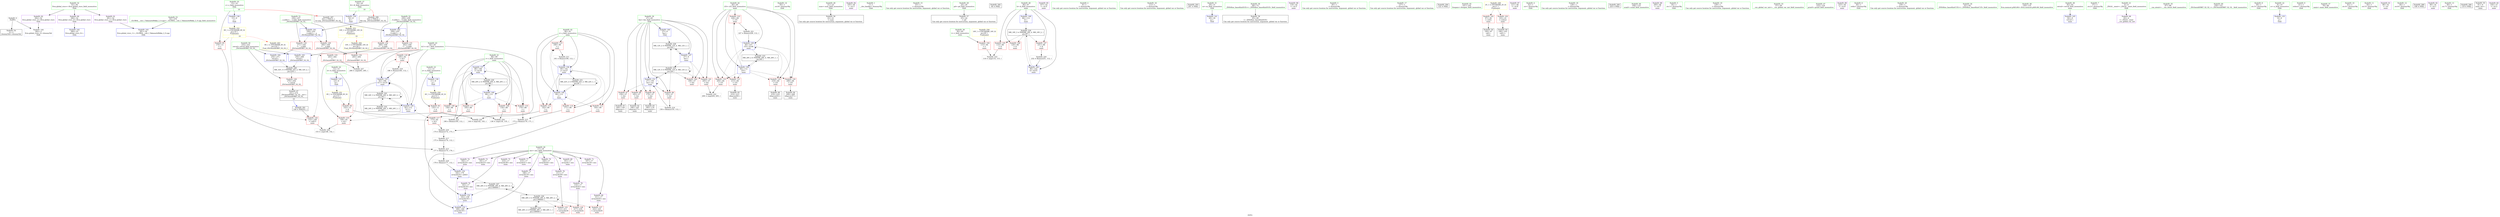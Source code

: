 digraph "SVFG" {
	label="SVFG";

	Node0x564d4b816d10 [shape=record,color=grey,label="{NodeID: 0\nNullPtr}"];
	Node0x564d4b816d10 -> Node0x564d4b833400[style=solid];
	Node0x564d4b816d10 -> Node0x564d4b839020[style=solid];
	Node0x564d4b84e310 [shape=record,color=yellow,style=double,label="{NodeID: 263\n8V_1 = ENCHI(MR_8V_0)\npts\{16 \}\nFun[_ZSt3minIiERKT_S2_S2_]}"];
	Node0x564d4b84e310 -> Node0x564d4b8385b0[style=dashed];
	Node0x564d4b832750 [shape=record,color=red,label="{NodeID: 97\n159\<--27\n\<--len\nmain\n}"];
	Node0x564d4b832750 -> Node0x564d4b833a70[style=solid];
	Node0x564d4b82fe80 [shape=record,color=green,label="{NodeID: 14\n50\<--1\n.str.8\<--dummyObj\nGlob }"];
	Node0x564d4b832290 [shape=record,color=red,label="{NodeID: 111\n195\<--88\n\<--i\nmain\n}"];
	Node0x564d4b832290 -> Node0x564d4b83db30[style=solid];
	Node0x564d4b830bc0 [shape=record,color=green,label="{NodeID: 28\n21\<--23\nnum\<--num_field_insensitive\nGlob }"];
	Node0x564d4b830bc0 -> Node0x564d4b8335d0[style=solid];
	Node0x564d4b85acb0 [shape=record,color=black,label="{NodeID: 291\n149 = PHI(251, )\n}"];
	Node0x564d4b85acb0 -> Node0x564d4b837e60[style=solid];
	Node0x564d4b837f30 [shape=record,color=red,label="{NodeID: 125\n212\<--211\n\<--arrayidx39\nmain\n}"];
	Node0x564d4b831900 [shape=record,color=green,label="{NodeID: 42\n90\<--91\nj\<--j_field_insensitive\nmain\n}"];
	Node0x564d4b831900 -> Node0x564d4b832360[style=solid];
	Node0x564d4b831900 -> Node0x564d4b832430[style=solid];
	Node0x564d4b831900 -> Node0x564d4b832500[style=solid];
	Node0x564d4b831900 -> Node0x564d4b837790[style=solid];
	Node0x564d4b831900 -> Node0x564d4b839460[style=solid];
	Node0x564d4b831900 -> Node0x564d4b839a10[style=solid];
	Node0x564d4b83ea30 [shape=record,color=grey,label="{NodeID: 222\n206 = cmp(204, 205, )\n}"];
	Node0x564d4b838b20 [shape=record,color=blue,label="{NodeID: 139\n19\<--9\nK\<--\nGlob }"];
	Node0x564d4b838b20 -> Node0x564d4b84d210[style=dashed];
	Node0x564d4b8335d0 [shape=record,color=black,label="{NodeID: 56\n22\<--21\n\<--num\nCan only get source location for instruction, argument, global var or function.}"];
	Node0x564d4b8397a0 [shape=record,color=blue,label="{NodeID: 153\n168\<--164\narrayidx19\<--\nmain\n}"];
	Node0x564d4b8397a0 -> Node0x564d4b839870[style=dashed];
	Node0x564d4b8341c0 [shape=record,color=purple,label="{NodeID: 70\n162\<--17\narrayidx16\<--ans\nmain\n}"];
	Node0x564d4b8341c0 -> Node0x564d4b8396d0[style=solid];
	Node0x564d4b84cf70 [shape=record,color=yellow,style=double,label="{NodeID: 250\n4V_1 = ENCHI(MR_4V_0)\npts\{12 \}\nFun[main]}"];
	Node0x564d4b84cf70 -> Node0x564d4b835500[style=dashed];
	Node0x564d4b834d20 [shape=record,color=purple,label="{NodeID: 84\n105\<--39\n\<--.str.3\nmain\n}"];
	Node0x564d4b816e80 [shape=record,color=green,label="{NodeID: 1\n7\<--1\n__dso_handle\<--dummyObj\nGlob }"];
	Node0x564d4b84e420 [shape=record,color=yellow,style=double,label="{NodeID: 264\n10V_1 = ENCHI(MR_10V_0)\npts\{20 \}\nFun[_ZSt3minIiERKT_S2_S2_]}"];
	Node0x564d4b84e420 -> Node0x564d4b838680[style=dashed];
	Node0x564d4b832820 [shape=record,color=red,label="{NodeID: 98\n165\<--27\n\<--len\nmain\n}"];
	Node0x564d4b832820 -> Node0x564d4b833b40[style=solid];
	Node0x564d4b82ff50 [shape=record,color=green,label="{NodeID: 15\n53\<--1\n\<--dummyObj\nCan only get source location for instruction, argument, global var or function.}"];
	Node0x564d4b832360 [shape=record,color=red,label="{NodeID: 112\n142\<--90\n\<--j\nmain\n}"];
	Node0x564d4b832360 -> Node0x564d4b83eeb0[style=solid];
	Node0x564d4b830cc0 [shape=record,color=green,label="{NodeID: 29\n24\<--26\npd\<--pd_field_insensitive\nGlob }"];
	Node0x564d4b830cc0 -> Node0x564d4b8336d0[style=solid];
	Node0x564d4b85aea0 [shape=record,color=black,label="{NodeID: 292\n64 = PHI()\n}"];
	Node0x564d4b838000 [shape=record,color=red,label="{NodeID: 126\n217\<--216\n\<--arrayidx42\nmain\n}"];
	Node0x564d4b8319d0 [shape=record,color=green,label="{NodeID: 43\n92\<--93\nk11\<--k11_field_insensitive\nmain\n}"];
	Node0x564d4b8319d0 -> Node0x564d4b837820[style=solid];
	Node0x564d4b8319d0 -> Node0x564d4b8378b0[style=solid];
	Node0x564d4b8319d0 -> Node0x564d4b837980[style=solid];
	Node0x564d4b8319d0 -> Node0x564d4b839530[style=solid];
	Node0x564d4b8319d0 -> Node0x564d4b839940[style=solid];
	Node0x564d4b83ebb0 [shape=record,color=grey,label="{NodeID: 223\n116 = cmp(114, 115, )\n}"];
	Node0x564d4b838c20 [shape=record,color=blue,label="{NodeID: 140\n27\<--9\nlen\<--\nGlob }"];
	Node0x564d4b838c20 -> Node0x564d4b845b50[style=dashed];
	Node0x564d4b8336d0 [shape=record,color=black,label="{NodeID: 57\n25\<--24\n\<--pd\nCan only get source location for instruction, argument, global var or function.}"];
	Node0x564d4b839870 [shape=record,color=blue,label="{NodeID: 154\n182\<--178\narrayidx24\<--add21\nmain\n}"];
	Node0x564d4b839870 -> Node0x564d4b84ba50[style=dashed];
	Node0x564d4b834290 [shape=record,color=purple,label="{NodeID: 71\n167\<--17\narrayidx18\<--ans\nmain\n}"];
	Node0x564d4b84d050 [shape=record,color=yellow,style=double,label="{NodeID: 251\n6V_1 = ENCHI(MR_6V_0)\npts\{14 \}\nFun[main]}"];
	Node0x564d4b84d050 -> Node0x564d4b8355d0[style=dashed];
	Node0x564d4b834df0 [shape=record,color=purple,label="{NodeID: 85\n107\<--42\n\<--.str.4\nmain\n}"];
	Node0x564d4b8175b0 [shape=record,color=green,label="{NodeID: 2\n9\<--1\n\<--dummyObj\nCan only get source location for instruction, argument, global var or function.}"];
	Node0x564d4b8328f0 [shape=record,color=red,label="{NodeID: 99\n179\<--27\n\<--len\nmain\n}"];
	Node0x564d4b8328f0 -> Node0x564d4b833c10[style=solid];
	Node0x564d4b830020 [shape=record,color=green,label="{NodeID: 16\n112\<--1\n\<--dummyObj\nCan only get source location for instruction, argument, global var or function.}"];
	Node0x564d4b832430 [shape=record,color=red,label="{NodeID: 113\n164\<--90\n\<--j\nmain\n}"];
	Node0x564d4b832430 -> Node0x564d4b8397a0[style=solid];
	Node0x564d4b830dc0 [shape=record,color=green,label="{NodeID: 30\n27\<--28\nlen\<--len_field_insensitive\nGlob }"];
	Node0x564d4b830dc0 -> Node0x564d4b832680[style=solid];
	Node0x564d4b830dc0 -> Node0x564d4b832750[style=solid];
	Node0x564d4b830dc0 -> Node0x564d4b832820[style=solid];
	Node0x564d4b830dc0 -> Node0x564d4b8328f0[style=solid];
	Node0x564d4b830dc0 -> Node0x564d4b8329c0[style=solid];
	Node0x564d4b830dc0 -> Node0x564d4b832a90[style=solid];
	Node0x564d4b830dc0 -> Node0x564d4b838c20[style=solid];
	Node0x564d4b830dc0 -> Node0x564d4b8392c0[style=solid];
	Node0x564d4b830dc0 -> Node0x564d4b839600[style=solid];
	Node0x564d4b85af70 [shape=record,color=black,label="{NodeID: 293\n201 = PHI()\n}"];
	Node0x564d4b8380d0 [shape=record,color=red,label="{NodeID: 127\n222\<--221\n\<--arrayidx45\nmain\n}"];
	Node0x564d4b831aa0 [shape=record,color=green,label="{NodeID: 44\n94\<--95\ni33\<--i33_field_insensitive\nmain\n}"];
	Node0x564d4b831aa0 -> Node0x564d4b837a50[style=solid];
	Node0x564d4b831aa0 -> Node0x564d4b837b20[style=solid];
	Node0x564d4b831aa0 -> Node0x564d4b837bf0[style=solid];
	Node0x564d4b831aa0 -> Node0x564d4b837cc0[style=solid];
	Node0x564d4b831aa0 -> Node0x564d4b837d90[style=solid];
	Node0x564d4b831aa0 -> Node0x564d4b839bb0[style=solid];
	Node0x564d4b831aa0 -> Node0x564d4b839c80[style=solid];
	Node0x564d4b83ed30 [shape=record,color=grey,label="{NodeID: 224\n136 = cmp(134, 135, )\n}"];
	Node0x564d4b838d20 [shape=record,color=blue,label="{NodeID: 141\n29\<--30\nm\<--\nGlob }"];
	Node0x564d4b8337d0 [shape=record,color=black,label="{NodeID: 58\n65\<--66\n\<--_ZNSt8ios_base4InitD1Ev\nCan only get source location for instruction, argument, global var or function.}"];
	Node0x564d4b839940 [shape=record,color=blue,label="{NodeID: 155\n92\<--186\nk11\<--inc25\nmain\n}"];
	Node0x564d4b839940 -> Node0x564d4b837820[style=dashed];
	Node0x564d4b839940 -> Node0x564d4b8378b0[style=dashed];
	Node0x564d4b839940 -> Node0x564d4b837980[style=dashed];
	Node0x564d4b839940 -> Node0x564d4b839530[style=dashed];
	Node0x564d4b839940 -> Node0x564d4b839940[style=dashed];
	Node0x564d4b839940 -> Node0x564d4b84a650[style=dashed];
	Node0x564d4b834360 [shape=record,color=purple,label="{NodeID: 72\n168\<--17\narrayidx19\<--ans\nmain\n}"];
	Node0x564d4b834360 -> Node0x564d4b8397a0[style=solid];
	Node0x564d4b84d130 [shape=record,color=yellow,style=double,label="{NodeID: 252\n8V_1 = ENCHI(MR_8V_0)\npts\{16 \}\nFun[main]|{|<s2>10}}"];
	Node0x564d4b84d130 -> Node0x564d4b8356a0[style=dashed];
	Node0x564d4b84d130 -> Node0x564d4b837e60[style=dashed];
	Node0x564d4b84d130:s2 -> Node0x564d4b84e310[style=dashed,color=red];
	Node0x564d4b834ec0 [shape=record,color=purple,label="{NodeID: 86\n118\<--44\n\<--.str.5\nmain\n}"];
	Node0x564d4b817640 [shape=record,color=green,label="{NodeID: 3\n30\<--1\n\<--dummyObj\nCan only get source location for instruction, argument, global var or function.}"];
	Node0x564d4b8329c0 [shape=record,color=red,label="{NodeID: 100\n199\<--27\n\<--len\nmain\n}"];
	Node0x564d4b8300f0 [shape=record,color=green,label="{NodeID: 17\n127\<--1\n\<--dummyObj\nCan only get source location for instruction, argument, global var or function.}"];
	Node0x564d4b832500 [shape=record,color=red,label="{NodeID: 114\n171\<--90\n\<--j\nmain\n}"];
	Node0x564d4b832500 -> Node0x564d4b83dfb0[style=solid];
	Node0x564d4b830ec0 [shape=record,color=green,label="{NodeID: 31\n29\<--31\nm\<--m_field_insensitive\nGlob }"];
	Node0x564d4b830ec0 -> Node0x564d4b838d20[style=solid];
	Node0x564d4b85b040 [shape=record,color=black,label="{NodeID: 294\n122 = PHI()\n}"];
	Node0x564d4b8365e0 [shape=record,color=grey,label="{NodeID: 211\n191 = Binary(190, 112, )\n}"];
	Node0x564d4b8365e0 -> Node0x564d4b839a10[style=solid];
	Node0x564d4b8381a0 [shape=record,color=red,label="{NodeID: 128\n274\<--254\n\<--retval\n_ZSt3minIiERKT_S2_S2_\n}"];
	Node0x564d4b8381a0 -> Node0x564d4b833f50[style=solid];
	Node0x564d4b831b70 [shape=record,color=green,label="{NodeID: 45\n101\<--102\nfreopen\<--freopen_field_insensitive\n}"];
	Node0x564d4b83eeb0 [shape=record,color=grey,label="{NodeID: 225\n144 = cmp(142, 143, )\n}"];
	Node0x564d4b838e20 [shape=record,color=blue,label="{NodeID: 142\n280\<--53\nllvm.global_ctors_0\<--\nGlob }"];
	Node0x564d4b8338d0 [shape=record,color=black,label="{NodeID: 59\n100\<--97\ncall\<--\nmain\n}"];
	Node0x564d4b839a10 [shape=record,color=blue,label="{NodeID: 156\n90\<--191\nj\<--inc27\nmain\n}"];
	Node0x564d4b839a10 -> Node0x564d4b832360[style=dashed];
	Node0x564d4b839a10 -> Node0x564d4b832430[style=dashed];
	Node0x564d4b839a10 -> Node0x564d4b832500[style=dashed];
	Node0x564d4b839a10 -> Node0x564d4b837790[style=dashed];
	Node0x564d4b839a10 -> Node0x564d4b839460[style=dashed];
	Node0x564d4b839a10 -> Node0x564d4b839a10[style=dashed];
	Node0x564d4b839a10 -> Node0x564d4b846a50[style=dashed];
	Node0x564d4b834430 [shape=record,color=purple,label="{NodeID: 73\n181\<--17\narrayidx23\<--ans\nmain\n}"];
	Node0x564d4b84d210 [shape=record,color=yellow,style=double,label="{NodeID: 253\n10V_1 = ENCHI(MR_10V_0)\npts\{20 \}\nFun[main]|{|<s1>10}}"];
	Node0x564d4b84d210 -> Node0x564d4b837e60[style=dashed];
	Node0x564d4b84d210:s1 -> Node0x564d4b84e420[style=dashed,color=red];
	Node0x564d4b834f90 [shape=record,color=purple,label="{NodeID: 87\n121\<--46\n\<--.str.6\nmain\n}"];
	Node0x564d4b8176d0 [shape=record,color=green,label="{NodeID: 4\n32\<--1\n.str\<--dummyObj\nGlob }"];
	Node0x564d4b832a90 [shape=record,color=red,label="{NodeID: 101\n205\<--27\n\<--len\nmain\n}"];
	Node0x564d4b832a90 -> Node0x564d4b83ea30[style=solid];
	Node0x564d4b8301c0 [shape=record,color=green,label="{NodeID: 18\n128\<--1\n\<--dummyObj\nCan only get source location for instruction, argument, global var or function.}"];
	Node0x564d4b837790 [shape=record,color=red,label="{NodeID: 115\n190\<--90\n\<--j\nmain\n}"];
	Node0x564d4b837790 -> Node0x564d4b8365e0[style=solid];
	Node0x564d4b830fc0 [shape=record,color=green,label="{NodeID: 32\n52\<--56\nllvm.global_ctors\<--llvm.global_ctors_field_insensitive\nGlob }"];
	Node0x564d4b830fc0 -> Node0x564d4b835200[style=solid];
	Node0x564d4b830fc0 -> Node0x564d4b835300[style=solid];
	Node0x564d4b830fc0 -> Node0x564d4b835400[style=solid];
	Node0x564d4b85b110 [shape=record,color=black,label="{NodeID: 295\n224 = PHI()\n}"];
	Node0x564d4b83db30 [shape=record,color=grey,label="{NodeID: 212\n196 = Binary(195, 112, )\n}"];
	Node0x564d4b83db30 -> Node0x564d4b839ae0[style=solid];
	Node0x564d4b838270 [shape=record,color=red,label="{NodeID: 129\n264\<--256\n\<--__a.addr\n_ZSt3minIiERKT_S2_S2_\n}"];
	Node0x564d4b838270 -> Node0x564d4b838680[style=solid];
	Node0x564d4b831c70 [shape=record,color=green,label="{NodeID: 46\n109\<--110\nscanf\<--scanf_field_insensitive\n}"];
	Node0x564d4b83f030 [shape=record,color=grey,label="{NodeID: 226\n153 = cmp(148, 152, )\n}"];
	Node0x564d4b838f20 [shape=record,color=blue,label="{NodeID: 143\n281\<--54\nllvm.global_ctors_1\<--_GLOBAL__sub_I_TakanashiRikka_2_0.cpp\nGlob }"];
	Node0x564d4b8339a0 [shape=record,color=black,label="{NodeID: 60\n106\<--103\ncall1\<--\nmain\n}"];
	Node0x564d4b839ae0 [shape=record,color=blue,label="{NodeID: 157\n88\<--196\ni\<--inc30\nmain\n}"];
	Node0x564d4b839ae0 -> Node0x564d4b832020[style=dashed];
	Node0x564d4b839ae0 -> Node0x564d4b8320f0[style=dashed];
	Node0x564d4b839ae0 -> Node0x564d4b8321c0[style=dashed];
	Node0x564d4b839ae0 -> Node0x564d4b832290[style=dashed];
	Node0x564d4b839ae0 -> Node0x564d4b839ae0[style=dashed];
	Node0x564d4b839ae0 -> Node0x564d4b846550[style=dashed];
	Node0x564d4b834500 [shape=record,color=purple,label="{NodeID: 74\n182\<--17\narrayidx24\<--ans\nmain\n}"];
	Node0x564d4b834500 -> Node0x564d4b839870[style=solid];
	Node0x564d4b835060 [shape=record,color=purple,label="{NodeID: 88\n200\<--48\n\<--.str.7\nmain\n}"];
	Node0x564d4b817330 [shape=record,color=green,label="{NodeID: 5\n34\<--1\n.str.1\<--dummyObj\nGlob }"];
	Node0x564d4b832b60 [shape=record,color=red,label="{NodeID: 102\n97\<--36\n\<--stdin\nmain\n}"];
	Node0x564d4b832b60 -> Node0x564d4b8338d0[style=solid];
	Node0x564d4b8302c0 [shape=record,color=green,label="{NodeID: 19\n129\<--1\n\<--dummyObj\nCan only get source location for instruction, argument, global var or function.}"];
	Node0x564d4b837820 [shape=record,color=red,label="{NodeID: 116\n148\<--92\n\<--k11\nmain\n}"];
	Node0x564d4b837820 -> Node0x564d4b83f030[style=solid];
	Node0x564d4b8310c0 [shape=record,color=green,label="{NodeID: 33\n57\<--58\n__cxx_global_var_init\<--__cxx_global_var_init_field_insensitive\n}"];
	Node0x564d4b85b1e0 [shape=record,color=black,label="{NodeID: 296\n252 = PHI(19, )\n0th arg _ZSt3minIiERKT_S2_S2_ }"];
	Node0x564d4b85b1e0 -> Node0x564d4b839e20[style=solid];
	Node0x564d4b83dcb0 [shape=record,color=grey,label="{NodeID: 213\n177 = Binary(175, 176, )\n}"];
	Node0x564d4b83dcb0 -> Node0x564d4b83e430[style=solid];
	Node0x564d4b838340 [shape=record,color=red,label="{NodeID: 130\n271\<--256\n\<--__a.addr\n_ZSt3minIiERKT_S2_S2_\n}"];
	Node0x564d4b838340 -> Node0x564d4b83a090[style=solid];
	Node0x564d4b831d70 [shape=record,color=green,label="{NodeID: 47\n123\<--124\nprintf\<--printf_field_insensitive\n}"];
	Node0x564d4b83f1b0 [shape=record,color=grey,label="{NodeID: 227\n266 = cmp(263, 265, )\n}"];
	Node0x564d4b839020 [shape=record,color=blue, style = dotted,label="{NodeID: 144\n282\<--3\nllvm.global_ctors_2\<--dummyVal\nGlob }"];
	Node0x564d4b833a70 [shape=record,color=black,label="{NodeID: 61\n160\<--159\nidxprom\<--\nmain\n}"];
	Node0x564d4b839bb0 [shape=record,color=blue,label="{NodeID: 158\n94\<--112\ni33\<--\nmain\n}"];
	Node0x564d4b839bb0 -> Node0x564d4b837a50[style=dashed];
	Node0x564d4b839bb0 -> Node0x564d4b837b20[style=dashed];
	Node0x564d4b839bb0 -> Node0x564d4b837bf0[style=dashed];
	Node0x564d4b839bb0 -> Node0x564d4b837cc0[style=dashed];
	Node0x564d4b839bb0 -> Node0x564d4b837d90[style=dashed];
	Node0x564d4b839bb0 -> Node0x564d4b839c80[style=dashed];
	Node0x564d4b839bb0 -> Node0x564d4b847450[style=dashed];
	Node0x564d4b8345d0 [shape=record,color=purple,label="{NodeID: 75\n210\<--17\narrayidx38\<--ans\nmain\n}"];
	Node0x564d4b835130 [shape=record,color=purple,label="{NodeID: 89\n223\<--50\n\<--.str.8\nmain\n}"];
	Node0x564d4b8173c0 [shape=record,color=green,label="{NodeID: 6\n36\<--1\nstdin\<--dummyObj\nGlob }"];
	Node0x564d4b832c30 [shape=record,color=red,label="{NodeID: 103\n103\<--41\n\<--stdout\nmain\n}"];
	Node0x564d4b832c30 -> Node0x564d4b8339a0[style=solid];
	Node0x564d4b8303c0 [shape=record,color=green,label="{NodeID: 20\n139\<--1\n\<--dummyObj\nCan only get source location for instruction, argument, global var or function.}"];
	Node0x564d4b8378b0 [shape=record,color=red,label="{NodeID: 117\n173\<--92\n\<--k11\nmain\n}"];
	Node0x564d4b8378b0 -> Node0x564d4b83e130[style=solid];
	Node0x564d4b8311c0 [shape=record,color=green,label="{NodeID: 34\n61\<--62\n_ZNSt8ios_base4InitC1Ev\<--_ZNSt8ios_base4InitC1Ev_field_insensitive\n}"];
	Node0x564d4b85b3a0 [shape=record,color=black,label="{NodeID: 297\n253 = PHI(15, )\n1st arg _ZSt3minIiERKT_S2_S2_ }"];
	Node0x564d4b85b3a0 -> Node0x564d4b839ef0[style=solid];
	Node0x564d4b83de30 [shape=record,color=grey,label="{NodeID: 214\n156 = Binary(155, 112, )\n}"];
	Node0x564d4b83de30 -> Node0x564d4b839600[style=solid];
	Node0x564d4b838410 [shape=record,color=red,label="{NodeID: 131\n262\<--258\n\<--__b.addr\n_ZSt3minIiERKT_S2_S2_\n}"];
	Node0x564d4b838410 -> Node0x564d4b8385b0[style=solid];
	Node0x564d4b832e90 [shape=record,color=green,label="{NodeID: 48\n130\<--131\nllvm.memset.p0i8.i64\<--llvm.memset.p0i8.i64_field_insensitive\n}"];
	Node0x564d4b845b50 [shape=record,color=black,label="{NodeID: 228\nMR_12V_2 = PHI(MR_12V_4, MR_12V_1, )\npts\{28 \}\n}"];
	Node0x564d4b845b50 -> Node0x564d4b8392c0[style=dashed];
	Node0x564d4b839120 [shape=record,color=blue,label="{NodeID: 145\n82\<--9\nretval\<--\nmain\n}"];
	Node0x564d4b833b40 [shape=record,color=black,label="{NodeID: 62\n166\<--165\nidxprom17\<--\nmain\n}"];
	Node0x564d4b839c80 [shape=record,color=blue,label="{NodeID: 159\n94\<--227\ni33\<--inc48\nmain\n}"];
	Node0x564d4b839c80 -> Node0x564d4b837a50[style=dashed];
	Node0x564d4b839c80 -> Node0x564d4b837b20[style=dashed];
	Node0x564d4b839c80 -> Node0x564d4b837bf0[style=dashed];
	Node0x564d4b839c80 -> Node0x564d4b837cc0[style=dashed];
	Node0x564d4b839c80 -> Node0x564d4b837d90[style=dashed];
	Node0x564d4b839c80 -> Node0x564d4b839c80[style=dashed];
	Node0x564d4b839c80 -> Node0x564d4b847450[style=dashed];
	Node0x564d4b8346a0 [shape=record,color=purple,label="{NodeID: 76\n211\<--17\narrayidx39\<--ans\nmain\n}"];
	Node0x564d4b8346a0 -> Node0x564d4b837f30[style=solid];
	Node0x564d4b84dcc0 [shape=record,color=yellow,style=double,label="{NodeID: 256\n16V_1 = ENCHI(MR_16V_0)\npts\{85 \}\nFun[main]}"];
	Node0x564d4b84dcc0 -> Node0x564d4b832d00[style=dashed];
	Node0x564d4b835200 [shape=record,color=purple,label="{NodeID: 90\n280\<--52\nllvm.global_ctors_0\<--llvm.global_ctors\nGlob }"];
	Node0x564d4b835200 -> Node0x564d4b838e20[style=solid];
	Node0x564d4b817450 [shape=record,color=green,label="{NodeID: 7\n37\<--1\n.str.2\<--dummyObj\nGlob }"];
	Node0x564d4b832d00 [shape=record,color=red,label="{NodeID: 104\n115\<--84\n\<--t\nmain\n}"];
	Node0x564d4b832d00 -> Node0x564d4b83ebb0[style=solid];
	Node0x564d4b8304c0 [shape=record,color=green,label="{NodeID: 21\n4\<--6\n_ZStL8__ioinit\<--_ZStL8__ioinit_field_insensitive\nGlob }"];
	Node0x564d4b8304c0 -> Node0x564d4b834020[style=solid];
	Node0x564d4b837980 [shape=record,color=red,label="{NodeID: 118\n185\<--92\n\<--k11\nmain\n}"];
	Node0x564d4b837980 -> Node0x564d4b83e5b0[style=solid];
	Node0x564d4b8312c0 [shape=record,color=green,label="{NodeID: 35\n67\<--68\n__cxa_atexit\<--__cxa_atexit_field_insensitive\n}"];
	Node0x564d4b83dfb0 [shape=record,color=grey,label="{NodeID: 215\n172 = Binary(170, 171, )\n}"];
	Node0x564d4b83dfb0 -> Node0x564d4b83e130[style=solid];
	Node0x564d4b8384e0 [shape=record,color=red,label="{NodeID: 132\n268\<--258\n\<--__b.addr\n_ZSt3minIiERKT_S2_S2_\n}"];
	Node0x564d4b8384e0 -> Node0x564d4b839fc0[style=solid];
	Node0x564d4b832f90 [shape=record,color=green,label="{NodeID: 49\n150\<--151\n_ZSt3minIiERKT_S2_S2_\<--_ZSt3minIiERKT_S2_S2__field_insensitive\n}"];
	Node0x564d4b846050 [shape=record,color=black,label="{NodeID: 229\nMR_18V_3 = PHI(MR_18V_4, MR_18V_2, )\npts\{87 \}\n}"];
	Node0x564d4b846050 -> Node0x564d4b832dd0[style=dashed];
	Node0x564d4b846050 -> Node0x564d4b831e80[style=dashed];
	Node0x564d4b846050 -> Node0x564d4b831f50[style=dashed];
	Node0x564d4b846050 -> Node0x564d4b839d50[style=dashed];
	Node0x564d4b8391f0 [shape=record,color=blue,label="{NodeID: 146\n86\<--112\nk\<--\nmain\n}"];
	Node0x564d4b8391f0 -> Node0x564d4b846050[style=dashed];
	Node0x564d4b833c10 [shape=record,color=black,label="{NodeID: 63\n180\<--179\nidxprom22\<--\nmain\n}"];
	Node0x564d4b84a650 [shape=record,color=black,label="{NodeID: 243\nMR_24V_3 = PHI(MR_24V_4, MR_24V_2, )\npts\{93 \}\n}"];
	Node0x564d4b84a650 -> Node0x564d4b839530[style=dashed];
	Node0x564d4b84a650 -> Node0x564d4b846f50[style=dashed];
	Node0x564d4b84a650 -> Node0x564d4b84a650[style=dashed];
	Node0x564d4b839d50 [shape=record,color=blue,label="{NodeID: 160\n86\<--232\nk\<--inc51\nmain\n}"];
	Node0x564d4b839d50 -> Node0x564d4b846050[style=dashed];
	Node0x564d4b834770 [shape=record,color=purple,label="{NodeID: 77\n215\<--17\narrayidx41\<--ans\nmain\n}"];
	Node0x564d4b835300 [shape=record,color=purple,label="{NodeID: 91\n281\<--52\nllvm.global_ctors_1\<--llvm.global_ctors\nGlob }"];
	Node0x564d4b835300 -> Node0x564d4b838f20[style=solid];
	Node0x564d4b8174e0 [shape=record,color=green,label="{NodeID: 8\n39\<--1\n.str.3\<--dummyObj\nGlob }"];
	Node0x564d4b832dd0 [shape=record,color=red,label="{NodeID: 105\n114\<--86\n\<--k\nmain\n}"];
	Node0x564d4b832dd0 -> Node0x564d4b83ebb0[style=solid];
	Node0x564d4b8305c0 [shape=record,color=green,label="{NodeID: 22\n8\<--10\nn\<--n_field_insensitive\nGlob }"];
	Node0x564d4b8305c0 -> Node0x564d4b838750[style=solid];
	Node0x564d4b837a50 [shape=record,color=red,label="{NodeID: 119\n204\<--94\n\<--i33\nmain\n}"];
	Node0x564d4b837a50 -> Node0x564d4b83ea30[style=solid];
	Node0x564d4b8313c0 [shape=record,color=green,label="{NodeID: 36\n66\<--72\n_ZNSt8ios_base4InitD1Ev\<--_ZNSt8ios_base4InitD1Ev_field_insensitive\n}"];
	Node0x564d4b8313c0 -> Node0x564d4b8337d0[style=solid];
	Node0x564d4b83e130 [shape=record,color=grey,label="{NodeID: 216\n174 = Binary(172, 173, )\n}"];
	Node0x564d4b83e130 -> Node0x564d4b83e2b0[style=solid];
	Node0x564d4b8385b0 [shape=record,color=red,label="{NodeID: 133\n263\<--262\n\<--\n_ZSt3minIiERKT_S2_S2_\n}"];
	Node0x564d4b8385b0 -> Node0x564d4b83f1b0[style=solid];
	Node0x564d4b833090 [shape=record,color=green,label="{NodeID: 50\n254\<--255\nretval\<--retval_field_insensitive\n_ZSt3minIiERKT_S2_S2_\n}"];
	Node0x564d4b833090 -> Node0x564d4b8381a0[style=solid];
	Node0x564d4b833090 -> Node0x564d4b839fc0[style=solid];
	Node0x564d4b833090 -> Node0x564d4b83a090[style=solid];
	Node0x564d4b846550 [shape=record,color=black,label="{NodeID: 230\nMR_20V_2 = PHI(MR_20V_4, MR_20V_1, )\npts\{89 \}\n}"];
	Node0x564d4b846550 -> Node0x564d4b839390[style=dashed];
	Node0x564d4b8392c0 [shape=record,color=blue,label="{NodeID: 147\n27\<--9\nlen\<--\nmain\n}"];
	Node0x564d4b8392c0 -> Node0x564d4b8329c0[style=dashed];
	Node0x564d4b8392c0 -> Node0x564d4b832a90[style=dashed];
	Node0x564d4b8392c0 -> Node0x564d4b845b50[style=dashed];
	Node0x564d4b8392c0 -> Node0x564d4b847e50[style=dashed];
	Node0x564d4b833ce0 [shape=record,color=black,label="{NodeID: 64\n209\<--208\nidxprom37\<--\nmain\n}"];
	Node0x564d4b84ab50 [shape=record,color=black,label="{NodeID: 244\nMR_28V_3 = PHI(MR_28V_4, MR_28V_2, )\npts\{180000 \}\n}"];
	Node0x564d4b84ab50 -> Node0x564d4b837f30[style=dashed];
	Node0x564d4b84ab50 -> Node0x564d4b838000[style=dashed];
	Node0x564d4b84ab50 -> Node0x564d4b8380d0[style=dashed];
	Node0x564d4b84ab50 -> Node0x564d4b847950[style=dashed];
	Node0x564d4b84ab50 -> Node0x564d4b84ab50[style=dashed];
	Node0x564d4b84ab50 -> Node0x564d4b84ba50[style=dashed];
	Node0x564d4b839e20 [shape=record,color=blue,label="{NodeID: 161\n256\<--252\n__a.addr\<--__a\n_ZSt3minIiERKT_S2_S2_\n}"];
	Node0x564d4b839e20 -> Node0x564d4b838270[style=dashed];
	Node0x564d4b839e20 -> Node0x564d4b838340[style=dashed];
	Node0x564d4b834840 [shape=record,color=purple,label="{NodeID: 78\n216\<--17\narrayidx42\<--ans\nmain\n}"];
	Node0x564d4b834840 -> Node0x564d4b838000[style=solid];
	Node0x564d4b835400 [shape=record,color=purple,label="{NodeID: 92\n282\<--52\nllvm.global_ctors_2\<--llvm.global_ctors\nGlob }"];
	Node0x564d4b835400 -> Node0x564d4b839020[style=solid];
	Node0x564d4b82fb30 [shape=record,color=green,label="{NodeID: 9\n41\<--1\nstdout\<--dummyObj\nGlob }"];
	Node0x564d4b831e80 [shape=record,color=red,label="{NodeID: 106\n120\<--86\n\<--k\nmain\n}"];
	Node0x564d4b8306c0 [shape=record,color=green,label="{NodeID: 23\n11\<--12\na\<--a_field_insensitive\nGlob }"];
	Node0x564d4b8306c0 -> Node0x564d4b835500[style=solid];
	Node0x564d4b8306c0 -> Node0x564d4b838820[style=solid];
	Node0x564d4b837b20 [shape=record,color=red,label="{NodeID: 120\n208\<--94\n\<--i33\nmain\n}"];
	Node0x564d4b837b20 -> Node0x564d4b833ce0[style=solid];
	Node0x564d4b8314c0 [shape=record,color=green,label="{NodeID: 37\n79\<--80\nmain\<--main_field_insensitive\n}"];
	Node0x564d4b83e2b0 [shape=record,color=grey,label="{NodeID: 217\n175 = Binary(174, 112, )\n}"];
	Node0x564d4b83e2b0 -> Node0x564d4b83dcb0[style=solid];
	Node0x564d4b838680 [shape=record,color=red,label="{NodeID: 134\n265\<--264\n\<--\n_ZSt3minIiERKT_S2_S2_\n}"];
	Node0x564d4b838680 -> Node0x564d4b83f1b0[style=solid];
	Node0x564d4b833160 [shape=record,color=green,label="{NodeID: 51\n256\<--257\n__a.addr\<--__a.addr_field_insensitive\n_ZSt3minIiERKT_S2_S2_\n}"];
	Node0x564d4b833160 -> Node0x564d4b838270[style=solid];
	Node0x564d4b833160 -> Node0x564d4b838340[style=solid];
	Node0x564d4b833160 -> Node0x564d4b839e20[style=solid];
	Node0x564d4b846a50 [shape=record,color=black,label="{NodeID: 231\nMR_22V_2 = PHI(MR_22V_3, MR_22V_1, )\npts\{91 \}\n}"];
	Node0x564d4b846a50 -> Node0x564d4b839460[style=dashed];
	Node0x564d4b846a50 -> Node0x564d4b846a50[style=dashed];
	Node0x564d4b839390 [shape=record,color=blue,label="{NodeID: 148\n88\<--112\ni\<--\nmain\n}"];
	Node0x564d4b839390 -> Node0x564d4b832020[style=dashed];
	Node0x564d4b839390 -> Node0x564d4b8320f0[style=dashed];
	Node0x564d4b839390 -> Node0x564d4b8321c0[style=dashed];
	Node0x564d4b839390 -> Node0x564d4b832290[style=dashed];
	Node0x564d4b839390 -> Node0x564d4b839ae0[style=dashed];
	Node0x564d4b839390 -> Node0x564d4b846550[style=dashed];
	Node0x564d4b833db0 [shape=record,color=black,label="{NodeID: 65\n214\<--213\nidxprom40\<--\nmain\n}"];
	Node0x564d4b839ef0 [shape=record,color=blue,label="{NodeID: 162\n258\<--253\n__b.addr\<--__b\n_ZSt3minIiERKT_S2_S2_\n}"];
	Node0x564d4b839ef0 -> Node0x564d4b838410[style=dashed];
	Node0x564d4b839ef0 -> Node0x564d4b8384e0[style=dashed];
	Node0x564d4b834910 [shape=record,color=purple,label="{NodeID: 79\n220\<--17\narrayidx44\<--ans\nmain\n}"];
	Node0x564d4b835500 [shape=record,color=red,label="{NodeID: 93\n135\<--11\n\<--a\nmain\n}"];
	Node0x564d4b835500 -> Node0x564d4b83ed30[style=solid];
	Node0x564d4b82fbc0 [shape=record,color=green,label="{NodeID: 10\n42\<--1\n.str.4\<--dummyObj\nGlob }"];
	Node0x564d4b831f50 [shape=record,color=red,label="{NodeID: 107\n231\<--86\n\<--k\nmain\n}"];
	Node0x564d4b831f50 -> Node0x564d4b83e730[style=solid];
	Node0x564d4b8307c0 [shape=record,color=green,label="{NodeID: 24\n13\<--14\nb\<--b_field_insensitive\nGlob }"];
	Node0x564d4b8307c0 -> Node0x564d4b8355d0[style=solid];
	Node0x564d4b8307c0 -> Node0x564d4b838920[style=solid];
	Node0x564d4b837bf0 [shape=record,color=red,label="{NodeID: 121\n213\<--94\n\<--i33\nmain\n}"];
	Node0x564d4b837bf0 -> Node0x564d4b833db0[style=solid];
	Node0x564d4b8315c0 [shape=record,color=green,label="{NodeID: 38\n82\<--83\nretval\<--retval_field_insensitive\nmain\n}"];
	Node0x564d4b8315c0 -> Node0x564d4b839120[style=solid];
	Node0x564d4b83e430 [shape=record,color=grey,label="{NodeID: 218\n178 = Binary(177, 112, )\n}"];
	Node0x564d4b83e430 -> Node0x564d4b839870[style=solid];
	Node0x564d4b838750 [shape=record,color=blue,label="{NodeID: 135\n8\<--9\nn\<--\nGlob }"];
	Node0x564d4b833230 [shape=record,color=green,label="{NodeID: 52\n258\<--259\n__b.addr\<--__b.addr_field_insensitive\n_ZSt3minIiERKT_S2_S2_\n}"];
	Node0x564d4b833230 -> Node0x564d4b838410[style=solid];
	Node0x564d4b833230 -> Node0x564d4b8384e0[style=solid];
	Node0x564d4b833230 -> Node0x564d4b839ef0[style=solid];
	Node0x564d4b846f50 [shape=record,color=black,label="{NodeID: 232\nMR_24V_2 = PHI(MR_24V_3, MR_24V_1, )\npts\{93 \}\n}"];
	Node0x564d4b846f50 -> Node0x564d4b84a650[style=dashed];
	Node0x564d4b839460 [shape=record,color=blue,label="{NodeID: 149\n90\<--112\nj\<--\nmain\n}"];
	Node0x564d4b839460 -> Node0x564d4b832360[style=dashed];
	Node0x564d4b839460 -> Node0x564d4b832430[style=dashed];
	Node0x564d4b839460 -> Node0x564d4b832500[style=dashed];
	Node0x564d4b839460 -> Node0x564d4b837790[style=dashed];
	Node0x564d4b839460 -> Node0x564d4b839460[style=dashed];
	Node0x564d4b839460 -> Node0x564d4b839a10[style=dashed];
	Node0x564d4b839460 -> Node0x564d4b846a50[style=dashed];
	Node0x564d4b833e80 [shape=record,color=black,label="{NodeID: 66\n219\<--218\nidxprom43\<--\nmain\n}"];
	Node0x564d4b839fc0 [shape=record,color=blue,label="{NodeID: 163\n254\<--268\nretval\<--\n_ZSt3minIiERKT_S2_S2_\n}"];
	Node0x564d4b839fc0 -> Node0x564d4b84bf50[style=dashed];
	Node0x564d4b8349e0 [shape=record,color=purple,label="{NodeID: 80\n221\<--17\narrayidx45\<--ans\nmain\n}"];
	Node0x564d4b8349e0 -> Node0x564d4b8380d0[style=solid];
	Node0x564d4b8355d0 [shape=record,color=red,label="{NodeID: 94\n143\<--13\n\<--b\nmain\n}"];
	Node0x564d4b8355d0 -> Node0x564d4b83eeb0[style=solid];
	Node0x564d4b82fc50 [shape=record,color=green,label="{NodeID: 11\n44\<--1\n.str.5\<--dummyObj\nGlob }"];
	Node0x564d4b832020 [shape=record,color=red,label="{NodeID: 108\n134\<--88\n\<--i\nmain\n}"];
	Node0x564d4b832020 -> Node0x564d4b83ed30[style=solid];
	Node0x564d4b8308c0 [shape=record,color=green,label="{NodeID: 25\n15\<--16\nc\<--c_field_insensitive\nGlob |{|<s2>10}}"];
	Node0x564d4b8308c0 -> Node0x564d4b8356a0[style=solid];
	Node0x564d4b8308c0 -> Node0x564d4b838a20[style=solid];
	Node0x564d4b8308c0:s2 -> Node0x564d4b85b3a0[style=solid,color=red];
	Node0x564d4b837cc0 [shape=record,color=red,label="{NodeID: 122\n218\<--94\n\<--i33\nmain\n}"];
	Node0x564d4b837cc0 -> Node0x564d4b833e80[style=solid];
	Node0x564d4b831690 [shape=record,color=green,label="{NodeID: 39\n84\<--85\nt\<--t_field_insensitive\nmain\n}"];
	Node0x564d4b831690 -> Node0x564d4b832d00[style=solid];
	Node0x564d4b83e5b0 [shape=record,color=grey,label="{NodeID: 219\n186 = Binary(185, 112, )\n}"];
	Node0x564d4b83e5b0 -> Node0x564d4b839940[style=solid];
	Node0x564d4b838820 [shape=record,color=blue,label="{NodeID: 136\n11\<--9\na\<--\nGlob }"];
	Node0x564d4b838820 -> Node0x564d4b84cf70[style=dashed];
	Node0x564d4b833300 [shape=record,color=green,label="{NodeID: 53\n54\<--276\n_GLOBAL__sub_I_TakanashiRikka_2_0.cpp\<--_GLOBAL__sub_I_TakanashiRikka_2_0.cpp_field_insensitive\n}"];
	Node0x564d4b833300 -> Node0x564d4b838f20[style=solid];
	Node0x564d4b847450 [shape=record,color=black,label="{NodeID: 233\nMR_26V_2 = PHI(MR_26V_4, MR_26V_1, )\npts\{95 \}\n}"];
	Node0x564d4b847450 -> Node0x564d4b839bb0[style=dashed];
	Node0x564d4b839530 [shape=record,color=blue,label="{NodeID: 150\n92\<--112\nk11\<--\nmain\n}"];
	Node0x564d4b839530 -> Node0x564d4b837820[style=dashed];
	Node0x564d4b839530 -> Node0x564d4b8378b0[style=dashed];
	Node0x564d4b839530 -> Node0x564d4b837980[style=dashed];
	Node0x564d4b839530 -> Node0x564d4b839530[style=dashed];
	Node0x564d4b839530 -> Node0x564d4b839940[style=dashed];
	Node0x564d4b839530 -> Node0x564d4b84a650[style=dashed];
	Node0x564d4b833f50 [shape=record,color=black,label="{NodeID: 67\n251\<--274\n_ZSt3minIiERKT_S2_S2__ret\<--\n_ZSt3minIiERKT_S2_S2_\n|{<s0>10}}"];
	Node0x564d4b833f50:s0 -> Node0x564d4b85acb0[style=solid,color=blue];
	Node0x564d4b84ba50 [shape=record,color=black,label="{NodeID: 247\nMR_28V_5 = PHI(MR_28V_8, MR_28V_4, )\npts\{180000 \}\n}"];
	Node0x564d4b84ba50 -> Node0x564d4b8396d0[style=dashed];
	Node0x564d4b84ba50 -> Node0x564d4b84ab50[style=dashed];
	Node0x564d4b84ba50 -> Node0x564d4b84ba50[style=dashed];
	Node0x564d4b83a090 [shape=record,color=blue,label="{NodeID: 164\n254\<--271\nretval\<--\n_ZSt3minIiERKT_S2_S2_\n}"];
	Node0x564d4b83a090 -> Node0x564d4b84bf50[style=dashed];
	Node0x564d4b834ab0 [shape=record,color=purple,label="{NodeID: 81\n98\<--32\n\<--.str\nmain\n}"];
	Node0x564d4b8356a0 [shape=record,color=red,label="{NodeID: 95\n176\<--15\n\<--c\nmain\n}"];
	Node0x564d4b8356a0 -> Node0x564d4b83dcb0[style=solid];
	Node0x564d4b82fce0 [shape=record,color=green,label="{NodeID: 12\n46\<--1\n.str.6\<--dummyObj\nGlob }"];
	Node0x564d4b8320f0 [shape=record,color=red,label="{NodeID: 109\n158\<--88\n\<--i\nmain\n}"];
	Node0x564d4b8320f0 -> Node0x564d4b8396d0[style=solid];
	Node0x564d4b8309c0 [shape=record,color=green,label="{NodeID: 26\n17\<--18\nans\<--ans_field_insensitive\nGlob }"];
	Node0x564d4b8309c0 -> Node0x564d4b8340f0[style=solid];
	Node0x564d4b8309c0 -> Node0x564d4b8341c0[style=solid];
	Node0x564d4b8309c0 -> Node0x564d4b834290[style=solid];
	Node0x564d4b8309c0 -> Node0x564d4b834360[style=solid];
	Node0x564d4b8309c0 -> Node0x564d4b834430[style=solid];
	Node0x564d4b8309c0 -> Node0x564d4b834500[style=solid];
	Node0x564d4b8309c0 -> Node0x564d4b8345d0[style=solid];
	Node0x564d4b8309c0 -> Node0x564d4b8346a0[style=solid];
	Node0x564d4b8309c0 -> Node0x564d4b834770[style=solid];
	Node0x564d4b8309c0 -> Node0x564d4b834840[style=solid];
	Node0x564d4b8309c0 -> Node0x564d4b834910[style=solid];
	Node0x564d4b8309c0 -> Node0x564d4b8349e0[style=solid];
	Node0x564d4b85aab0 [shape=record,color=black,label="{NodeID: 289\n108 = PHI()\n}"];
	Node0x564d4b837d90 [shape=record,color=red,label="{NodeID: 123\n226\<--94\n\<--i33\nmain\n}"];
	Node0x564d4b837d90 -> Node0x564d4b83e8b0[style=solid];
	Node0x564d4b831760 [shape=record,color=green,label="{NodeID: 40\n86\<--87\nk\<--k_field_insensitive\nmain\n}"];
	Node0x564d4b831760 -> Node0x564d4b832dd0[style=solid];
	Node0x564d4b831760 -> Node0x564d4b831e80[style=solid];
	Node0x564d4b831760 -> Node0x564d4b831f50[style=solid];
	Node0x564d4b831760 -> Node0x564d4b8391f0[style=solid];
	Node0x564d4b831760 -> Node0x564d4b839d50[style=solid];
	Node0x564d4b83e730 [shape=record,color=grey,label="{NodeID: 220\n232 = Binary(231, 112, )\n}"];
	Node0x564d4b83e730 -> Node0x564d4b839d50[style=solid];
	Node0x564d4b838920 [shape=record,color=blue,label="{NodeID: 137\n13\<--9\nb\<--\nGlob }"];
	Node0x564d4b838920 -> Node0x564d4b84d050[style=dashed];
	Node0x564d4b833400 [shape=record,color=black,label="{NodeID: 54\n2\<--3\ndummyVal\<--dummyVal\n}"];
	Node0x564d4b847950 [shape=record,color=black,label="{NodeID: 234\nMR_28V_2 = PHI(MR_28V_3, MR_28V_1, )\npts\{180000 \}\n}"];
	Node0x564d4b847950 -> Node0x564d4b84ab50[style=dashed];
	Node0x564d4b839600 [shape=record,color=blue,label="{NodeID: 151\n27\<--156\nlen\<--inc\nmain\n}"];
	Node0x564d4b839600 -> Node0x564d4b832680[style=dashed];
	Node0x564d4b839600 -> Node0x564d4b832750[style=dashed];
	Node0x564d4b839600 -> Node0x564d4b832820[style=dashed];
	Node0x564d4b839600 -> Node0x564d4b8328f0[style=dashed];
	Node0x564d4b839600 -> Node0x564d4b839600[style=dashed];
	Node0x564d4b839600 -> Node0x564d4b847e50[style=dashed];
	Node0x564d4b834020 [shape=record,color=purple,label="{NodeID: 68\n63\<--4\n\<--_ZStL8__ioinit\n__cxx_global_var_init\n}"];
	Node0x564d4b84bf50 [shape=record,color=black,label="{NodeID: 248\nMR_32V_3 = PHI(MR_32V_4, MR_32V_2, )\npts\{255 \}\n}"];
	Node0x564d4b84bf50 -> Node0x564d4b8381a0[style=dashed];
	Node0x564d4b834b80 [shape=record,color=purple,label="{NodeID: 82\n99\<--34\n\<--.str.1\nmain\n}"];
	Node0x564d4b832680 [shape=record,color=red,label="{NodeID: 96\n155\<--27\n\<--len\nmain\n}"];
	Node0x564d4b832680 -> Node0x564d4b83de30[style=solid];
	Node0x564d4b82fdb0 [shape=record,color=green,label="{NodeID: 13\n48\<--1\n.str.7\<--dummyObj\nGlob }"];
	Node0x564d4b8321c0 [shape=record,color=red,label="{NodeID: 110\n170\<--88\n\<--i\nmain\n}"];
	Node0x564d4b8321c0 -> Node0x564d4b83dfb0[style=solid];
	Node0x564d4b830ac0 [shape=record,color=green,label="{NodeID: 27\n19\<--20\nK\<--K_field_insensitive\nGlob |{|<s1>10}}"];
	Node0x564d4b830ac0 -> Node0x564d4b838b20[style=solid];
	Node0x564d4b830ac0:s1 -> Node0x564d4b85b1e0[style=solid,color=red];
	Node0x564d4b85abb0 [shape=record,color=black,label="{NodeID: 290\n119 = PHI()\n}"];
	Node0x564d4b837e60 [shape=record,color=red,label="{NodeID: 124\n152\<--149\n\<--call13\nmain\n}"];
	Node0x564d4b837e60 -> Node0x564d4b83f030[style=solid];
	Node0x564d4b831830 [shape=record,color=green,label="{NodeID: 41\n88\<--89\ni\<--i_field_insensitive\nmain\n}"];
	Node0x564d4b831830 -> Node0x564d4b832020[style=solid];
	Node0x564d4b831830 -> Node0x564d4b8320f0[style=solid];
	Node0x564d4b831830 -> Node0x564d4b8321c0[style=solid];
	Node0x564d4b831830 -> Node0x564d4b832290[style=solid];
	Node0x564d4b831830 -> Node0x564d4b839390[style=solid];
	Node0x564d4b831830 -> Node0x564d4b839ae0[style=solid];
	Node0x564d4b83e8b0 [shape=record,color=grey,label="{NodeID: 221\n227 = Binary(226, 112, )\n}"];
	Node0x564d4b83e8b0 -> Node0x564d4b839c80[style=solid];
	Node0x564d4b838a20 [shape=record,color=blue,label="{NodeID: 138\n15\<--9\nc\<--\nGlob }"];
	Node0x564d4b838a20 -> Node0x564d4b84d130[style=dashed];
	Node0x564d4b833500 [shape=record,color=black,label="{NodeID: 55\n81\<--9\nmain_ret\<--\nmain\n}"];
	Node0x564d4b847e50 [shape=record,color=black,label="{NodeID: 235\nMR_12V_5 = PHI(MR_12V_6, MR_12V_4, )\npts\{28 \}\n}"];
	Node0x564d4b847e50 -> Node0x564d4b832680[style=dashed];
	Node0x564d4b847e50 -> Node0x564d4b8329c0[style=dashed];
	Node0x564d4b847e50 -> Node0x564d4b832a90[style=dashed];
	Node0x564d4b847e50 -> Node0x564d4b839600[style=dashed];
	Node0x564d4b847e50 -> Node0x564d4b845b50[style=dashed];
	Node0x564d4b847e50 -> Node0x564d4b847e50[style=dashed];
	Node0x564d4b8396d0 [shape=record,color=blue,label="{NodeID: 152\n162\<--158\narrayidx16\<--\nmain\n}"];
	Node0x564d4b8396d0 -> Node0x564d4b8397a0[style=dashed];
	Node0x564d4b8340f0 [shape=record,color=purple,label="{NodeID: 69\n161\<--17\narrayidx\<--ans\nmain\n}"];
	Node0x564d4b84c450 [shape=record,color=yellow,style=double,label="{NodeID: 249\n2V_1 = ENCHI(MR_2V_0)\npts\{1 \}\nFun[main]}"];
	Node0x564d4b84c450 -> Node0x564d4b832b60[style=dashed];
	Node0x564d4b84c450 -> Node0x564d4b832c30[style=dashed];
	Node0x564d4b834c50 [shape=record,color=purple,label="{NodeID: 83\n104\<--37\n\<--.str.2\nmain\n}"];
}
